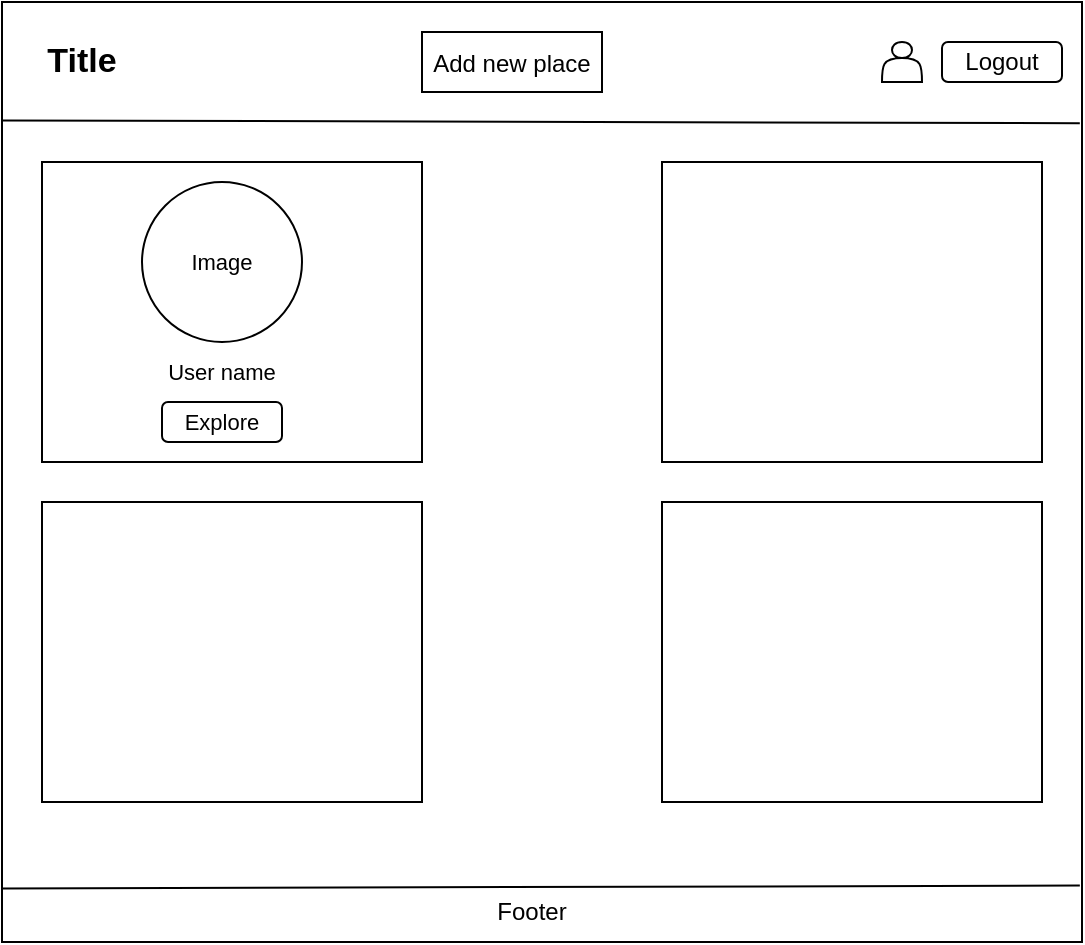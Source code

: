 <mxfile version="20.8.13" type="github">
  <diagram name="Page-1" id="arUCAp-eetiClTOAVdEO">
    <mxGraphModel dx="880" dy="484" grid="1" gridSize="10" guides="1" tooltips="1" connect="1" arrows="1" fold="1" page="1" pageScale="1" pageWidth="850" pageHeight="1100" math="0" shadow="0">
      <root>
        <mxCell id="0" />
        <mxCell id="1" parent="0" />
        <mxCell id="GM2p6JNPULsYGsd1ew_U-2" value="" style="rounded=0;whiteSpace=wrap;html=1;" vertex="1" parent="1">
          <mxGeometry x="160" y="150" width="540" height="470" as="geometry" />
        </mxCell>
        <mxCell id="GM2p6JNPULsYGsd1ew_U-3" value="" style="endArrow=none;html=1;rounded=0;entryX=0;entryY=0.126;entryDx=0;entryDy=0;entryPerimeter=0;exitX=0.998;exitY=0.129;exitDx=0;exitDy=0;exitPerimeter=0;" edge="1" parent="1" source="GM2p6JNPULsYGsd1ew_U-2" target="GM2p6JNPULsYGsd1ew_U-2">
          <mxGeometry width="50" height="50" relative="1" as="geometry">
            <mxPoint x="405" y="270" as="sourcePoint" />
            <mxPoint x="455" y="220" as="targetPoint" />
          </mxGeometry>
        </mxCell>
        <mxCell id="GM2p6JNPULsYGsd1ew_U-4" value="Logout" style="rounded=1;whiteSpace=wrap;html=1;" vertex="1" parent="1">
          <mxGeometry x="630" y="170" width="60" height="20" as="geometry" />
        </mxCell>
        <mxCell id="GM2p6JNPULsYGsd1ew_U-7" value="" style="shape=actor;whiteSpace=wrap;html=1;" vertex="1" parent="1">
          <mxGeometry x="600" y="170" width="20" height="20" as="geometry" />
        </mxCell>
        <mxCell id="GM2p6JNPULsYGsd1ew_U-9" value="&lt;b&gt;&lt;font style=&quot;font-size: 17px;&quot;&gt;Title&lt;/font&gt;&lt;/b&gt;" style="text;html=1;strokeColor=none;fillColor=none;align=center;verticalAlign=middle;whiteSpace=wrap;rounded=0;" vertex="1" parent="1">
          <mxGeometry x="170" y="165" width="60" height="30" as="geometry" />
        </mxCell>
        <mxCell id="GM2p6JNPULsYGsd1ew_U-10" value="&lt;font style=&quot;font-size: 12px;&quot;&gt;Add new place&lt;/font&gt;" style="rounded=0;whiteSpace=wrap;html=1;fontSize=17;" vertex="1" parent="1">
          <mxGeometry x="370" y="165" width="90" height="30" as="geometry" />
        </mxCell>
        <mxCell id="GM2p6JNPULsYGsd1ew_U-11" value="" style="rounded=0;whiteSpace=wrap;html=1;fontSize=12;" vertex="1" parent="1">
          <mxGeometry x="180" y="230" width="190" height="150" as="geometry" />
        </mxCell>
        <mxCell id="GM2p6JNPULsYGsd1ew_U-12" value="" style="rounded=0;whiteSpace=wrap;html=1;fontSize=12;" vertex="1" parent="1">
          <mxGeometry x="490" y="230" width="190" height="150" as="geometry" />
        </mxCell>
        <mxCell id="GM2p6JNPULsYGsd1ew_U-13" value="" style="rounded=0;whiteSpace=wrap;html=1;fontSize=12;" vertex="1" parent="1">
          <mxGeometry x="180" y="400" width="190" height="150" as="geometry" />
        </mxCell>
        <mxCell id="GM2p6JNPULsYGsd1ew_U-14" value="" style="rounded=0;whiteSpace=wrap;html=1;fontSize=12;" vertex="1" parent="1">
          <mxGeometry x="490" y="400" width="190" height="150" as="geometry" />
        </mxCell>
        <mxCell id="GM2p6JNPULsYGsd1ew_U-16" value="" style="endArrow=none;html=1;rounded=0;fontSize=12;exitX=0;exitY=0.943;exitDx=0;exitDy=0;exitPerimeter=0;entryX=0.998;entryY=0.94;entryDx=0;entryDy=0;entryPerimeter=0;" edge="1" parent="1" source="GM2p6JNPULsYGsd1ew_U-2" target="GM2p6JNPULsYGsd1ew_U-2">
          <mxGeometry width="50" height="50" relative="1" as="geometry">
            <mxPoint x="400" y="500" as="sourcePoint" />
            <mxPoint x="450" y="450" as="targetPoint" />
          </mxGeometry>
        </mxCell>
        <mxCell id="GM2p6JNPULsYGsd1ew_U-17" value="Footer" style="text;html=1;strokeColor=none;fillColor=none;align=center;verticalAlign=middle;whiteSpace=wrap;rounded=0;fontSize=12;" vertex="1" parent="1">
          <mxGeometry x="395" y="590" width="60" height="30" as="geometry" />
        </mxCell>
        <mxCell id="GM2p6JNPULsYGsd1ew_U-18" value="" style="ellipse;whiteSpace=wrap;html=1;aspect=fixed;fontSize=12;" vertex="1" parent="1">
          <mxGeometry x="230" y="240" width="80" height="80" as="geometry" />
        </mxCell>
        <mxCell id="GM2p6JNPULsYGsd1ew_U-19" value="&lt;font style=&quot;font-size: 11px;&quot;&gt;User name&lt;/font&gt;" style="text;html=1;strokeColor=none;fillColor=none;align=center;verticalAlign=middle;whiteSpace=wrap;rounded=0;fontSize=12;" vertex="1" parent="1">
          <mxGeometry x="240" y="320" width="60" height="30" as="geometry" />
        </mxCell>
        <mxCell id="GM2p6JNPULsYGsd1ew_U-20" value="Explore" style="rounded=1;whiteSpace=wrap;html=1;fontSize=11;" vertex="1" parent="1">
          <mxGeometry x="240" y="350" width="60" height="20" as="geometry" />
        </mxCell>
        <mxCell id="GM2p6JNPULsYGsd1ew_U-21" value="Image" style="text;html=1;strokeColor=none;fillColor=none;align=center;verticalAlign=middle;whiteSpace=wrap;rounded=0;fontSize=11;" vertex="1" parent="1">
          <mxGeometry x="240" y="265" width="60" height="30" as="geometry" />
        </mxCell>
      </root>
    </mxGraphModel>
  </diagram>
</mxfile>
